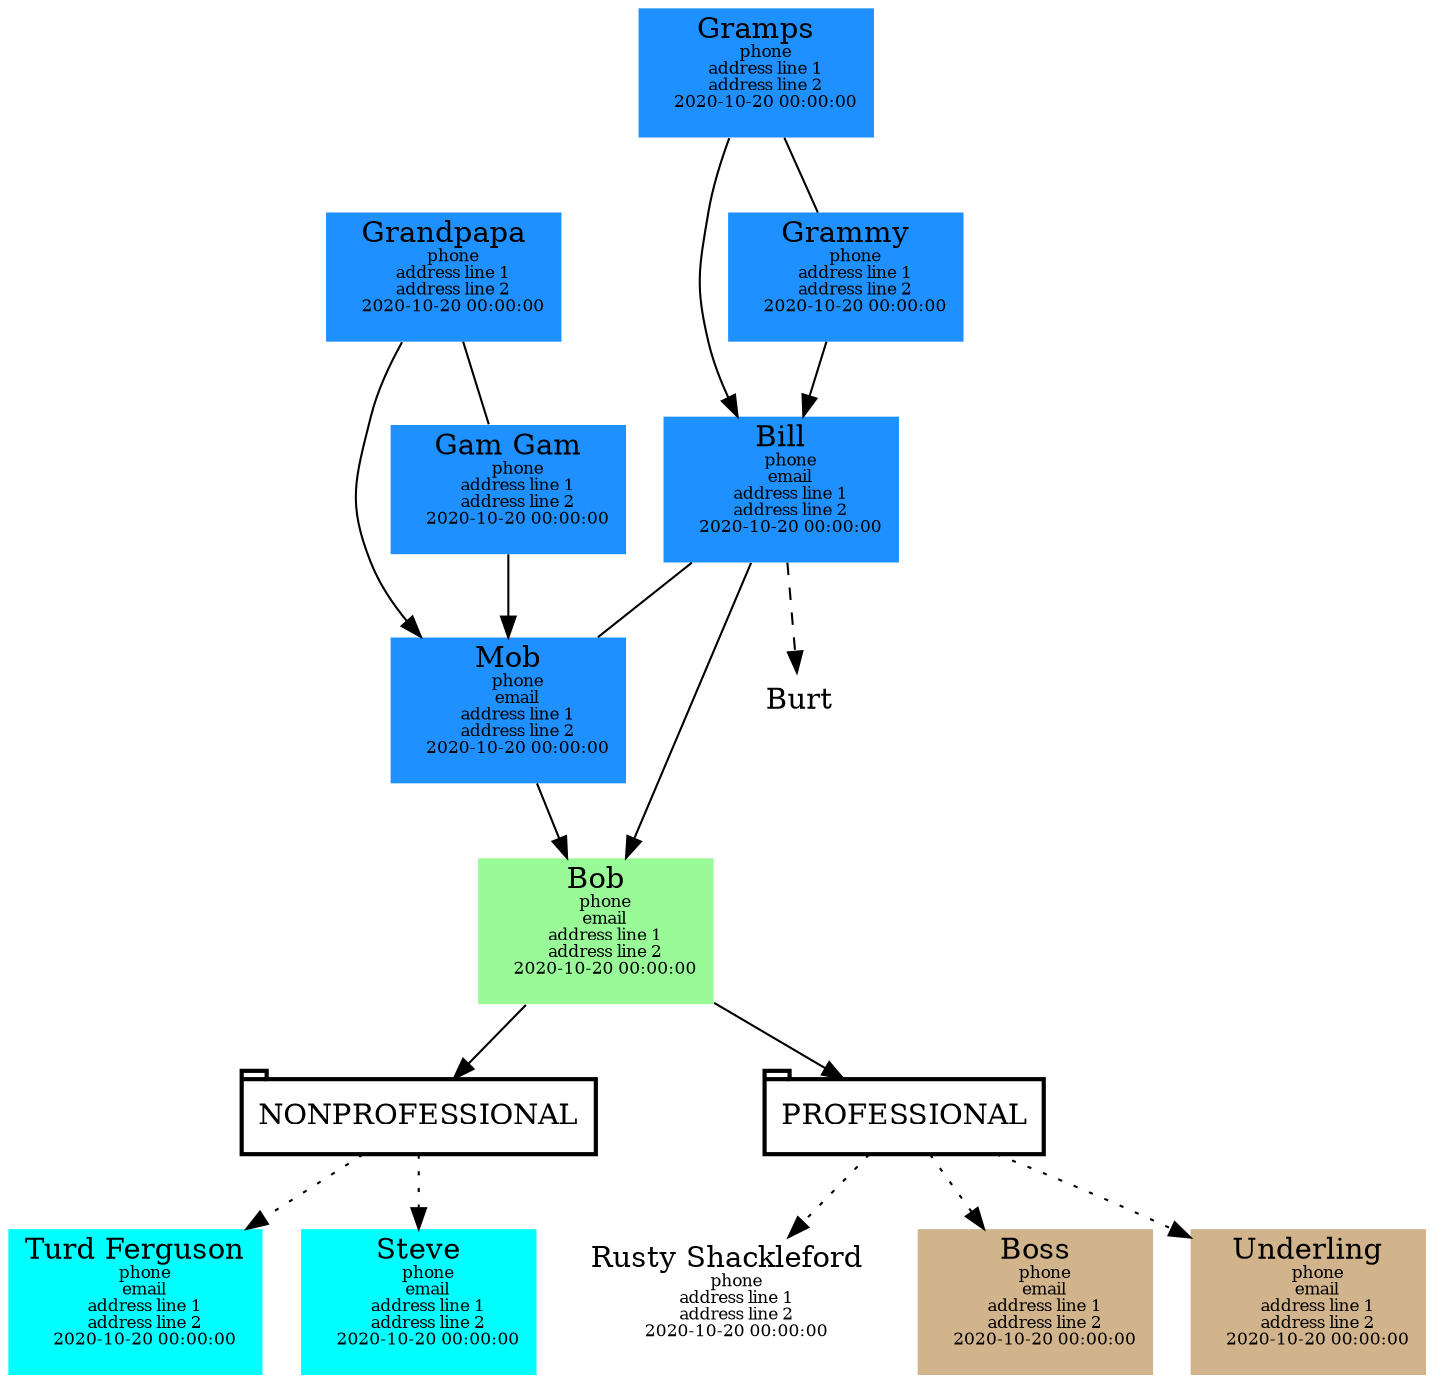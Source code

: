strict digraph {
	graph [bb="0,0,771.44,640.72",
		overlap=prism,
		overlap_scaling=6,
		splines=true,
		start=1
	];
	node [label="\N"];
	NONPROFESSIONAL	 [cluster=1,
		fillcolor=white,
		height=0.5,
		pos="436.09,160.67",
		shape=tab,
		style=bold,
		width=2.0139];
	<Turd_Ferguson>	 [cluster=7,
		fillcolor=cyan,
		height=0.97222,
		label=<Turd Ferguson<BR/><FONT POINT-SIZE="8">
    phone<BR/>
    email<BR/>
    address line 1<BR/>
    address line 2<BR/>
    2020-10-20 00:00:00<BR/>
    </FONT>>,
		pos="377.34,35",
		shape=none,
		style=filled,
		width=1.3472];
	NONPROFESSIONAL -> <Turd_Ferguson>	 [arrowhead=normal,
		pos="e,393.75,70.088 427.68,142.67 419.96,126.16 408.21,101.03 398.01,79.206",
		style=dotted];
	<Steve>	 [cluster=6,
		fillcolor=cyan,
		height=0.97222,
		label=<Steve<BR/><FONT POINT-SIZE="8">
    phone<BR/>
    email<BR/>
    address line 1<BR/>
    address line 2<BR/>
    2020-10-20 00:00:00<BR/>
    </FONT>>,
		pos="539.89,59.637",
		shape=none,
		style=filled,
		width=1.2639];
	NONPROFESSIONAL -> <Steve>	 [arrowhead=normal,
		pos="e,503.85,94.711 454.65,142.61 466.27,131.3 481.75,116.23 496.34,102.03",
		style=dotted];
	PROFESSIONAL	 [cluster=1,
		fillcolor=white,
		height=0.5,
		pos="580.48,413.46",
		shape=tab,
		style=bold,
		width=1.6111];
	<Rusty_Shackleford>	 [cluster=4,
		fillcolor=white,
		height=0.86111,
		label=<Rusty Shackleford<BR/><FONT POINT-SIZE="8">
    phone<BR/>
    address line 1<BR/>
    address line 2<BR/>
    2020-10-20 00:00:00<BR/>
    </FONT>>,
		pos="691.13,323.43",
		shape=none,
		style=filled,
		width=1.625];
	PROFESSIONAL -> <Rusty_Shackleford>	 [arrowhead=normal,
		pos="e,652.91,354.53 602.61,395.45 614.74,385.58 630.25,372.96 644.89,361.05",
		style=dotted];
	<Boss>	 [cluster=1,
		fillcolor=tan,
		height=0.97222,
		label=<Boss<BR/><FONT POINT-SIZE="8">
    phone<BR/>
    email<BR/>
    address line 1<BR/>
    address line 2<BR/>
    2020-10-20 00:00:00<BR/>
    </FONT>>,
		pos="725.94,464.65",
		shape=none,
		style=filled,
		width=1.2639];
	PROFESSIONAL -> <Boss>	 [arrowhead=normal,
		pos="e,679.96,448.47 631.76,431.5 644.28,435.91 657.72,440.64 670.42,445.11",
		style=dotted];
	<Underling>	 [cluster=1,
		fillcolor=tan,
		height=0.97222,
		label=<Underling<BR/><FONT POINT-SIZE="8">
    phone<BR/>
    email<BR/>
    address line 1<BR/>
    address line 2<BR/>
    2020-10-20 00:00:00<BR/>
    </FONT>>,
		pos="606.82,554.37",
		shape=none,
		style=filled,
		width=1.2639];
	PROFESSIONAL -> <Underling>	 [arrowhead=normal,
		pos="e,600.26,519.28 583.87,431.59 587.51,451.08 593.44,482.81 598.36,509.13",
		style=dotted];
	<Bob>	 [cluster=1,
		fillcolor=palegreen,
		height=0.97222,
		label=<Bob<BR/><FONT POINT-SIZE="8">
    phone<BR/>
    email<BR/>
    address line 1<BR/>
    address line 2<BR/>
    2020-10-20 00:00:00<BR/>
    </FONT>>,
		pos="383.88,341.2",
		shape=none,
		style=filled,
		width=1.2639];
	<Bob> -> NONPROFESSIONAL	 [arrowhead=normal,
		pos="e,430.86,178.76 394.07,305.97 403.99,271.67 418.87,220.24 428,188.66",
		style=solid];
	<Bob> -> PROFESSIONAL	 [arrowhead=normal,
		pos="e,531.34,395.4 429.48,357.96 456.89,368.04 492.07,380.97 521.57,391.81",
		style=solid];
	<Bill>	 [cluster=2,
		fillcolor=dodgerblue,
		height=0.97222,
		label=<Bill<BR/><FONT POINT-SIZE="8">
    phone<BR/>
    email<BR/>
    address line 1<BR/>
    address line 2<BR/>
    2020-10-20 00:00:00<BR/>
    </FONT>>,
		pos="192.96,332.83",
		shape=none,
		style=filled,
		width=1.2639];
	<Bill> -> <Bob>	 [arrowhead=normal,
		pos="e,338.19,339.2 238.69,334.83 265.51,336.01 299.6,337.51 328.01,338.75",
		style=solid];
	<Mob>	 [cluster=5,
		fillcolor=dodgerblue,
		height=0.97222,
		label=<Mob<BR/><FONT POINT-SIZE="8">
    phone<BR/>
    email<BR/>
    address line 1<BR/>
    address line 2<BR/>
    2020-10-20 00:00:00<BR/>
    </FONT>>,
		pos="269.06,467.56",
		shape=none,
		style=filled,
		width=1.2639];
	<Bill> -> <Mob>	 [arrowhead=none,
		pos="212.75,367.87 223.94,387.68 237.88,412.37 249.1,432.22",
		style=solid];
	<Burt>	 [cluster=0,
		fillcolor=white,
		height=0.5,
		label=<Burt<BR/><FONT POINT-SIZE="8">
    </FONT>>,
		pos="154.38,191.73",
		shape=none,
		style=filled,
		width=0.75];
	<Bill> -> <Burt>	 [arrowhead=normal,
		pos="e,159.31,209.76 183.32,297.59 176.74,273.49 168.12,241.99 162.01,219.63",
		style=dashed];
	<Mob> -> <Bob>	 [arrowhead=normal,
		pos="e,352.07,376.21 301.04,432.36 314.73,417.3 330.83,399.58 345.18,383.79",
		style=solid];
	<Gramps>	 [cluster=5,
		fillcolor=dodgerblue,
		height=0.86111,
		label=<Gramps<BR/><FONT POINT-SIZE="8">
    phone<BR/>
    address line 1<BR/>
    address line 2<BR/>
    2020-10-20 00:00:00<BR/>
    </FONT>>,
		pos="45.5,286.39",
		shape=none,
		style=filled,
		width=1.2639];
	<Gramps> -> <Bill>	 [arrowhead=normal,
		pos="e,147.39,318.48 91.348,300.83 105.98,305.44 122.33,310.59 137.57,315.38",
		style=solid];
	<Grammy>	 [cluster=5,
		fillcolor=dodgerblue,
		height=0.86111,
		label=<Grammy<BR/><FONT POINT-SIZE="8">
    phone<BR/>
    address line 1<BR/>
    address line 2<BR/>
    2020-10-20 00:00:00<BR/>
    </FONT>>,
		pos="56.103,383.22",
		shape=none,
		style=filled,
		width=1.2639];
	<Gramps> -> <Grammy>	 [arrowhead=none,
		pos="48.913,317.56 50.124,328.62 51.486,341.05 52.696,352.1",
		style=solid];
	<Grammy> -> <Bill>	 [arrowhead=normal,
		pos="e,147.12,349.7 101.67,366.44 113.21,362.19 125.72,357.58 137.68,353.18",
		style=solid];
	<Grandpapa>	 [cluster=5,
		fillcolor=dodgerblue,
		height=0.86111,
		label=<Grandpapa<BR/><FONT POINT-SIZE="8">
    phone<BR/>
    address line 1<BR/>
    address line 2<BR/>
    2020-10-20 00:00:00<BR/>
    </FONT>>,
		pos="286.8,609.72",
		shape=none,
		style=filled,
		width=1.2639];
	<Grandpapa> -> <Mob>	 [arrowhead=normal,
		pos="e,273.44,502.68 282.91,578.52 280.5,559.27 277.38,534.26 274.71,512.86",
		style=solid];
	<Gam_Gam>	 [cluster=5,
		fillcolor=dodgerblue,
		height=0.86111,
		label=<Gam Gam<BR/><FONT POINT-SIZE="8">
    phone<BR/>
    address line 1<BR/>
    address line 2<BR/>
    2020-10-20 00:00:00<BR/>
    </FONT>>,
		pos="187.79,589.41",
		shape=none,
		style=filled,
		width=1.2639];
	<Grandpapa> -> <Gam_Gam>	 [arrowhead=none,
		pos="241.06,600.33 238.53,599.81 235.98,599.29 233.45,598.77",
		style=solid];
	<Gam_Gam> -> <Mob>	 [arrowhead=normal,
		pos="e,245.5,502.87 208.51,558.34 218.03,544.06 229.49,526.88 239.87,511.32",
		style=solid];
}
